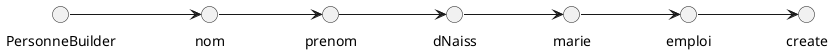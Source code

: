 @startuml

left to right direction
circle PersonneBuilder
circle nom
circle prenom
circle dNaiss
circle emploi
circle marie
circle create
PersonneBuilder --> nom
nom --> prenom
prenom --> dNaiss
dNaiss --> marie
marie --> emploi
emploi --> create

@enduml
